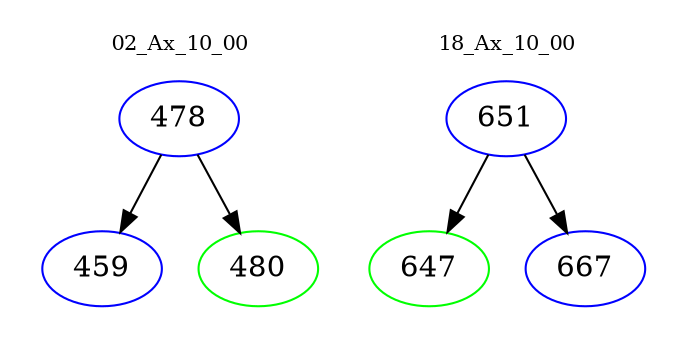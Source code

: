 digraph{
subgraph cluster_0 {
color = white
label = "02_Ax_10_00";
fontsize=10;
T0_478 [label="478", color="blue"]
T0_478 -> T0_459 [color="black"]
T0_459 [label="459", color="blue"]
T0_478 -> T0_480 [color="black"]
T0_480 [label="480", color="green"]
}
subgraph cluster_1 {
color = white
label = "18_Ax_10_00";
fontsize=10;
T1_651 [label="651", color="blue"]
T1_651 -> T1_647 [color="black"]
T1_647 [label="647", color="green"]
T1_651 -> T1_667 [color="black"]
T1_667 [label="667", color="blue"]
}
}
